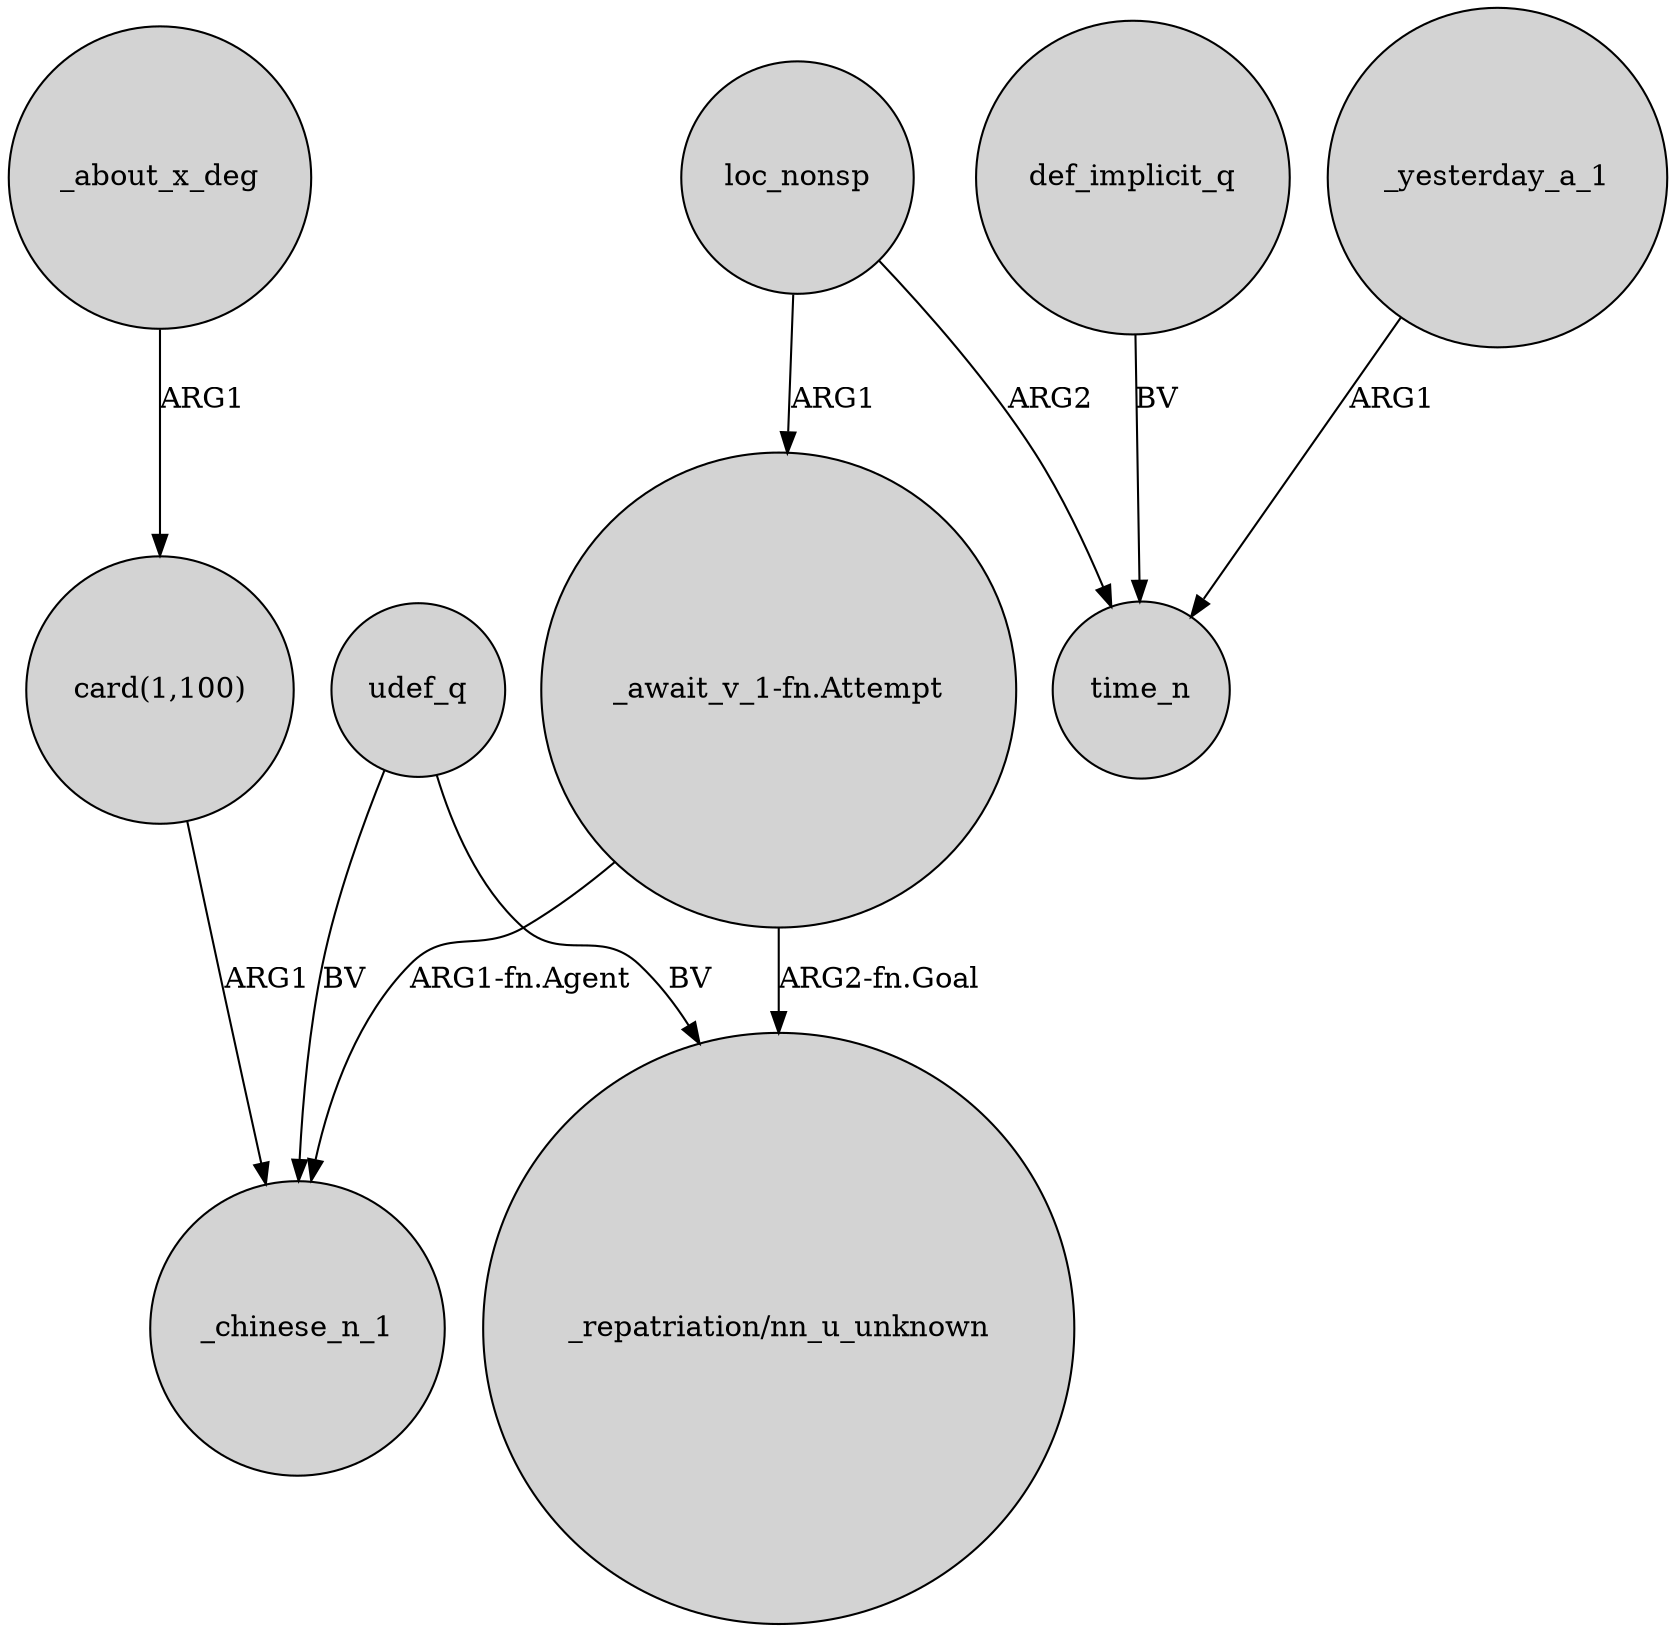 digraph {
	node [shape=circle style=filled]
	_about_x_deg -> "card(1,100)" [label=ARG1]
	_yesterday_a_1 -> time_n [label=ARG1]
	loc_nonsp -> time_n [label=ARG2]
	"_await_v_1-fn.Attempt" -> _chinese_n_1 [label="ARG1-fn.Agent"]
	"_await_v_1-fn.Attempt" -> "_repatriation/nn_u_unknown" [label="ARG2-fn.Goal"]
	loc_nonsp -> "_await_v_1-fn.Attempt" [label=ARG1]
	"card(1,100)" -> _chinese_n_1 [label=ARG1]
	def_implicit_q -> time_n [label=BV]
	udef_q -> _chinese_n_1 [label=BV]
	udef_q -> "_repatriation/nn_u_unknown" [label=BV]
}
